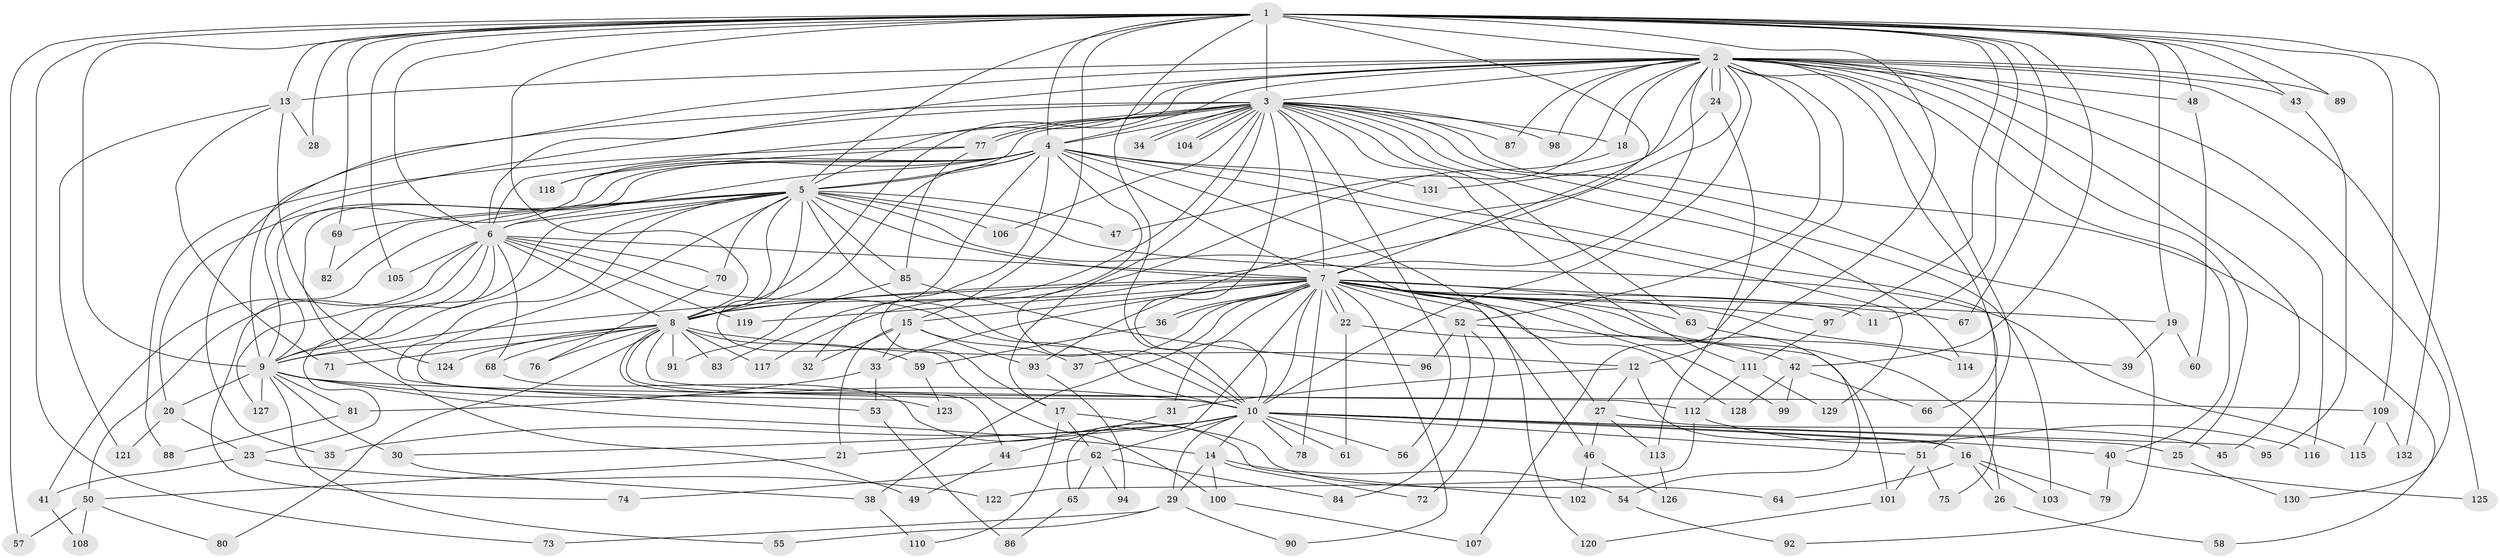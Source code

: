 // coarse degree distribution, {25: 0.019230769230769232, 19: 0.019230769230769232, 2: 0.5576923076923077, 4: 0.057692307692307696, 3: 0.07692307692307693, 1: 0.15384615384615385, 27: 0.019230769230769232, 5: 0.038461538461538464, 8: 0.019230769230769232, 6: 0.019230769230769232, 13: 0.019230769230769232}
// Generated by graph-tools (version 1.1) at 2025/46/03/04/25 21:46:49]
// undirected, 132 vertices, 289 edges
graph export_dot {
graph [start="1"]
  node [color=gray90,style=filled];
  1;
  2;
  3;
  4;
  5;
  6;
  7;
  8;
  9;
  10;
  11;
  12;
  13;
  14;
  15;
  16;
  17;
  18;
  19;
  20;
  21;
  22;
  23;
  24;
  25;
  26;
  27;
  28;
  29;
  30;
  31;
  32;
  33;
  34;
  35;
  36;
  37;
  38;
  39;
  40;
  41;
  42;
  43;
  44;
  45;
  46;
  47;
  48;
  49;
  50;
  51;
  52;
  53;
  54;
  55;
  56;
  57;
  58;
  59;
  60;
  61;
  62;
  63;
  64;
  65;
  66;
  67;
  68;
  69;
  70;
  71;
  72;
  73;
  74;
  75;
  76;
  77;
  78;
  79;
  80;
  81;
  82;
  83;
  84;
  85;
  86;
  87;
  88;
  89;
  90;
  91;
  92;
  93;
  94;
  95;
  96;
  97;
  98;
  99;
  100;
  101;
  102;
  103;
  104;
  105;
  106;
  107;
  108;
  109;
  110;
  111;
  112;
  113;
  114;
  115;
  116;
  117;
  118;
  119;
  120;
  121;
  122;
  123;
  124;
  125;
  126;
  127;
  128;
  129;
  130;
  131;
  132;
  1 -- 2;
  1 -- 3;
  1 -- 4;
  1 -- 5;
  1 -- 6;
  1 -- 7;
  1 -- 8;
  1 -- 9;
  1 -- 10;
  1 -- 11;
  1 -- 12;
  1 -- 13;
  1 -- 15;
  1 -- 19;
  1 -- 28;
  1 -- 42;
  1 -- 43;
  1 -- 48;
  1 -- 57;
  1 -- 67;
  1 -- 69;
  1 -- 73;
  1 -- 89;
  1 -- 97;
  1 -- 105;
  1 -- 109;
  1 -- 132;
  2 -- 3;
  2 -- 4;
  2 -- 5;
  2 -- 6;
  2 -- 7;
  2 -- 8;
  2 -- 9;
  2 -- 10;
  2 -- 13;
  2 -- 18;
  2 -- 24;
  2 -- 24;
  2 -- 25;
  2 -- 40;
  2 -- 43;
  2 -- 45;
  2 -- 47;
  2 -- 48;
  2 -- 51;
  2 -- 52;
  2 -- 66;
  2 -- 87;
  2 -- 89;
  2 -- 93;
  2 -- 98;
  2 -- 107;
  2 -- 116;
  2 -- 117;
  2 -- 125;
  2 -- 130;
  3 -- 4;
  3 -- 5;
  3 -- 6;
  3 -- 7;
  3 -- 8;
  3 -- 9;
  3 -- 10;
  3 -- 17;
  3 -- 18;
  3 -- 34;
  3 -- 34;
  3 -- 35;
  3 -- 56;
  3 -- 58;
  3 -- 63;
  3 -- 77;
  3 -- 77;
  3 -- 87;
  3 -- 92;
  3 -- 98;
  3 -- 103;
  3 -- 104;
  3 -- 104;
  3 -- 106;
  3 -- 111;
  3 -- 114;
  4 -- 5;
  4 -- 6;
  4 -- 7;
  4 -- 8;
  4 -- 9;
  4 -- 10;
  4 -- 17;
  4 -- 20;
  4 -- 32;
  4 -- 49;
  4 -- 75;
  4 -- 118;
  4 -- 120;
  4 -- 129;
  4 -- 131;
  5 -- 6;
  5 -- 7;
  5 -- 8;
  5 -- 9;
  5 -- 10;
  5 -- 23;
  5 -- 27;
  5 -- 47;
  5 -- 53;
  5 -- 69;
  5 -- 70;
  5 -- 74;
  5 -- 82;
  5 -- 85;
  5 -- 100;
  5 -- 106;
  5 -- 115;
  5 -- 123;
  6 -- 7;
  6 -- 8;
  6 -- 9;
  6 -- 10;
  6 -- 41;
  6 -- 50;
  6 -- 68;
  6 -- 70;
  6 -- 105;
  6 -- 119;
  6 -- 127;
  7 -- 8;
  7 -- 9;
  7 -- 10;
  7 -- 11;
  7 -- 15;
  7 -- 19;
  7 -- 22;
  7 -- 22;
  7 -- 26;
  7 -- 31;
  7 -- 33;
  7 -- 36;
  7 -- 36;
  7 -- 37;
  7 -- 38;
  7 -- 39;
  7 -- 46;
  7 -- 52;
  7 -- 54;
  7 -- 63;
  7 -- 65;
  7 -- 67;
  7 -- 78;
  7 -- 90;
  7 -- 97;
  7 -- 99;
  7 -- 119;
  7 -- 128;
  8 -- 9;
  8 -- 10;
  8 -- 12;
  8 -- 44;
  8 -- 59;
  8 -- 68;
  8 -- 71;
  8 -- 76;
  8 -- 80;
  8 -- 83;
  8 -- 91;
  8 -- 112;
  8 -- 117;
  8 -- 124;
  9 -- 10;
  9 -- 14;
  9 -- 20;
  9 -- 30;
  9 -- 55;
  9 -- 81;
  9 -- 109;
  9 -- 127;
  10 -- 14;
  10 -- 16;
  10 -- 21;
  10 -- 25;
  10 -- 29;
  10 -- 30;
  10 -- 35;
  10 -- 40;
  10 -- 51;
  10 -- 56;
  10 -- 61;
  10 -- 62;
  10 -- 78;
  10 -- 95;
  12 -- 16;
  12 -- 27;
  12 -- 31;
  13 -- 28;
  13 -- 71;
  13 -- 121;
  13 -- 124;
  14 -- 29;
  14 -- 54;
  14 -- 72;
  14 -- 100;
  15 -- 21;
  15 -- 32;
  15 -- 33;
  15 -- 37;
  15 -- 93;
  16 -- 26;
  16 -- 64;
  16 -- 79;
  16 -- 103;
  17 -- 62;
  17 -- 64;
  17 -- 110;
  18 -- 83;
  19 -- 39;
  19 -- 60;
  20 -- 23;
  20 -- 121;
  21 -- 50;
  22 -- 42;
  22 -- 61;
  23 -- 41;
  23 -- 122;
  24 -- 113;
  24 -- 131;
  25 -- 130;
  26 -- 58;
  27 -- 45;
  27 -- 46;
  27 -- 113;
  29 -- 55;
  29 -- 73;
  29 -- 90;
  30 -- 38;
  31 -- 44;
  33 -- 53;
  33 -- 81;
  36 -- 59;
  38 -- 110;
  40 -- 79;
  40 -- 125;
  41 -- 108;
  42 -- 66;
  42 -- 99;
  42 -- 128;
  43 -- 95;
  44 -- 49;
  46 -- 102;
  46 -- 126;
  48 -- 60;
  50 -- 57;
  50 -- 80;
  50 -- 108;
  51 -- 75;
  51 -- 101;
  52 -- 72;
  52 -- 84;
  52 -- 96;
  52 -- 101;
  53 -- 86;
  54 -- 92;
  59 -- 123;
  62 -- 65;
  62 -- 74;
  62 -- 84;
  62 -- 94;
  63 -- 114;
  65 -- 86;
  68 -- 102;
  69 -- 82;
  70 -- 76;
  77 -- 85;
  77 -- 88;
  77 -- 118;
  81 -- 88;
  85 -- 91;
  85 -- 96;
  93 -- 94;
  97 -- 111;
  100 -- 107;
  101 -- 120;
  109 -- 115;
  109 -- 132;
  111 -- 112;
  111 -- 129;
  112 -- 116;
  112 -- 122;
  113 -- 126;
}
